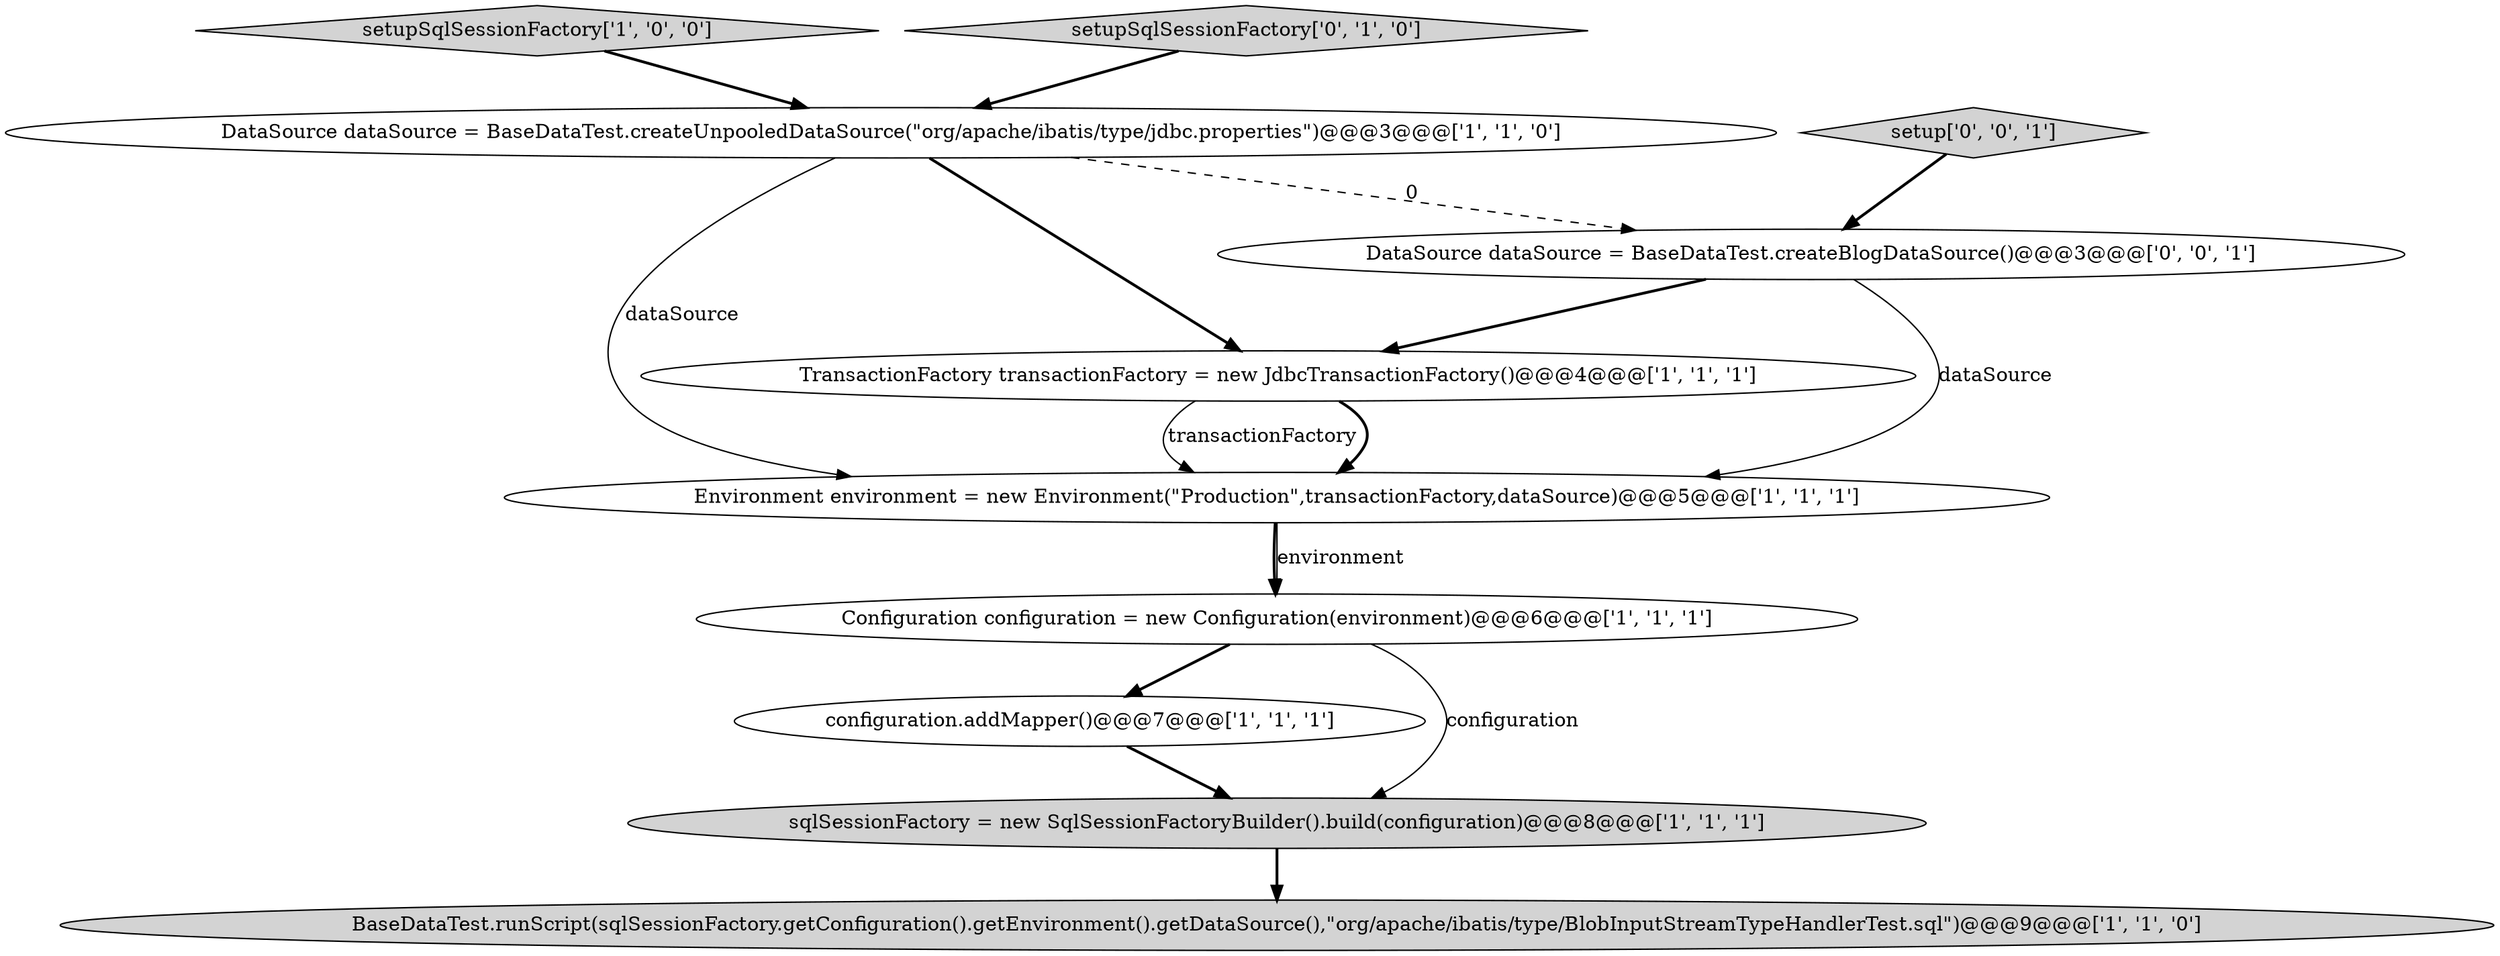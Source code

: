digraph {
4 [style = filled, label = "setupSqlSessionFactory['1', '0', '0']", fillcolor = lightgray, shape = diamond image = "AAA0AAABBB1BBB"];
9 [style = filled, label = "DataSource dataSource = BaseDataTest.createBlogDataSource()@@@3@@@['0', '0', '1']", fillcolor = white, shape = ellipse image = "AAA0AAABBB3BBB"];
1 [style = filled, label = "Environment environment = new Environment(\"Production\",transactionFactory,dataSource)@@@5@@@['1', '1', '1']", fillcolor = white, shape = ellipse image = "AAA0AAABBB1BBB"];
2 [style = filled, label = "configuration.addMapper()@@@7@@@['1', '1', '1']", fillcolor = white, shape = ellipse image = "AAA0AAABBB1BBB"];
5 [style = filled, label = "sqlSessionFactory = new SqlSessionFactoryBuilder().build(configuration)@@@8@@@['1', '1', '1']", fillcolor = lightgray, shape = ellipse image = "AAA0AAABBB1BBB"];
8 [style = filled, label = "setupSqlSessionFactory['0', '1', '0']", fillcolor = lightgray, shape = diamond image = "AAA0AAABBB2BBB"];
10 [style = filled, label = "setup['0', '0', '1']", fillcolor = lightgray, shape = diamond image = "AAA0AAABBB3BBB"];
7 [style = filled, label = "BaseDataTest.runScript(sqlSessionFactory.getConfiguration().getEnvironment().getDataSource(),\"org/apache/ibatis/type/BlobInputStreamTypeHandlerTest.sql\")@@@9@@@['1', '1', '0']", fillcolor = lightgray, shape = ellipse image = "AAA0AAABBB1BBB"];
6 [style = filled, label = "TransactionFactory transactionFactory = new JdbcTransactionFactory()@@@4@@@['1', '1', '1']", fillcolor = white, shape = ellipse image = "AAA0AAABBB1BBB"];
3 [style = filled, label = "Configuration configuration = new Configuration(environment)@@@6@@@['1', '1', '1']", fillcolor = white, shape = ellipse image = "AAA0AAABBB1BBB"];
0 [style = filled, label = "DataSource dataSource = BaseDataTest.createUnpooledDataSource(\"org/apache/ibatis/type/jdbc.properties\")@@@3@@@['1', '1', '0']", fillcolor = white, shape = ellipse image = "AAA0AAABBB1BBB"];
1->3 [style = bold, label=""];
8->0 [style = bold, label=""];
6->1 [style = bold, label=""];
5->7 [style = bold, label=""];
9->1 [style = solid, label="dataSource"];
10->9 [style = bold, label=""];
9->6 [style = bold, label=""];
0->9 [style = dashed, label="0"];
3->2 [style = bold, label=""];
0->1 [style = solid, label="dataSource"];
6->1 [style = solid, label="transactionFactory"];
0->6 [style = bold, label=""];
1->3 [style = solid, label="environment"];
4->0 [style = bold, label=""];
2->5 [style = bold, label=""];
3->5 [style = solid, label="configuration"];
}
